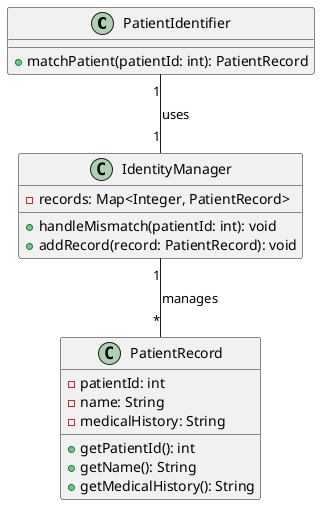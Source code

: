 @startuml PatientIdentificationSystem

' Classes
class PatientIdentifier {
  +matchPatient(patientId: int): PatientRecord
}

class PatientRecord {
  -patientId: int
  -name: String
  -medicalHistory: String
  +getPatientId(): int
  +getName(): String
  +getMedicalHistory(): String
}

class IdentityManager {
  -records: Map<Integer, PatientRecord>
  +handleMismatch(patientId: int): void
  +addRecord(record: PatientRecord): void
}

' Relationships
PatientIdentifier "1" -- "1" IdentityManager : uses
IdentityManager "1" -- "*" PatientRecord : manages

@enduml